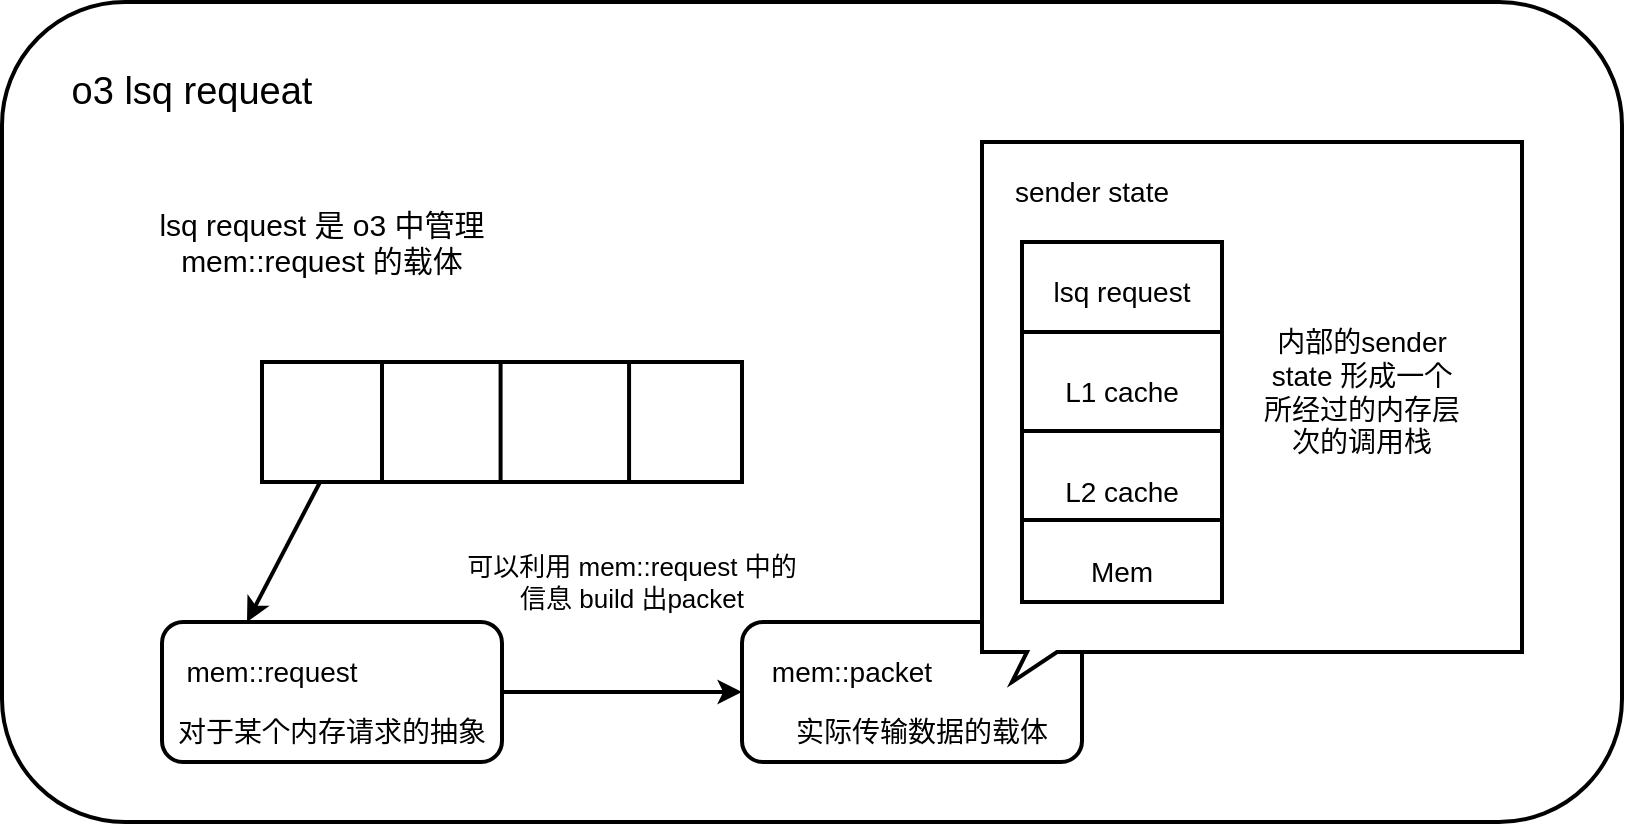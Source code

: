 <mxfile version="24.5.3" type="device">
  <diagram name="第 1 页" id="khvy1ojD1X1joJmQcRXa">
    <mxGraphModel dx="1231" dy="760" grid="0" gridSize="10" guides="1" tooltips="1" connect="1" arrows="1" fold="1" page="1" pageScale="1" pageWidth="4000" pageHeight="3000" math="0" shadow="0">
      <root>
        <mxCell id="0" />
        <mxCell id="1" parent="0" />
        <mxCell id="1zi9ZVxPvkUWhqsQ7bib-1" value="" style="rounded=1;whiteSpace=wrap;html=1;strokeWidth=2;" vertex="1" parent="1">
          <mxGeometry x="230" y="60" width="810" height="410" as="geometry" />
        </mxCell>
        <mxCell id="1zi9ZVxPvkUWhqsQ7bib-2" value="&lt;font style=&quot;font-size: 19px;&quot;&gt;o3 lsq requeat&lt;/font&gt;" style="text;html=1;align=center;verticalAlign=middle;whiteSpace=wrap;rounded=0;" vertex="1" parent="1">
          <mxGeometry x="260" y="90" width="130" height="30" as="geometry" />
        </mxCell>
        <mxCell id="1zi9ZVxPvkUWhqsQ7bib-3" value="" style="rounded=1;whiteSpace=wrap;html=1;strokeWidth=2;fontSize=14;" vertex="1" parent="1">
          <mxGeometry x="310" y="370" width="170" height="70" as="geometry" />
        </mxCell>
        <mxCell id="1zi9ZVxPvkUWhqsQ7bib-4" value="mem::request" style="text;html=1;align=center;verticalAlign=middle;whiteSpace=wrap;rounded=0;strokeWidth=2;fontSize=14;" vertex="1" parent="1">
          <mxGeometry x="320" y="380" width="90" height="30" as="geometry" />
        </mxCell>
        <mxCell id="1zi9ZVxPvkUWhqsQ7bib-5" value="对于某个内存请求的抽象" style="text;html=1;align=center;verticalAlign=middle;whiteSpace=wrap;rounded=0;strokeWidth=2;fontSize=14;" vertex="1" parent="1">
          <mxGeometry x="310" y="410" width="170" height="30" as="geometry" />
        </mxCell>
        <mxCell id="1zi9ZVxPvkUWhqsQ7bib-6" value="" style="endArrow=classic;html=1;rounded=0;exitX=1;exitY=0.5;exitDx=0;exitDy=0;strokeWidth=2;fontSize=14;" edge="1" parent="1" source="1zi9ZVxPvkUWhqsQ7bib-3">
          <mxGeometry width="50" height="50" relative="1" as="geometry">
            <mxPoint x="590" y="440" as="sourcePoint" />
            <mxPoint x="600" y="405" as="targetPoint" />
          </mxGeometry>
        </mxCell>
        <mxCell id="1zi9ZVxPvkUWhqsQ7bib-7" value="" style="rounded=1;whiteSpace=wrap;html=1;strokeWidth=2;fontSize=14;" vertex="1" parent="1">
          <mxGeometry x="600" y="370" width="170" height="70" as="geometry" />
        </mxCell>
        <mxCell id="1zi9ZVxPvkUWhqsQ7bib-8" value="mem::packet" style="text;html=1;align=center;verticalAlign=middle;whiteSpace=wrap;rounded=0;strokeWidth=2;fontSize=14;" vertex="1" parent="1">
          <mxGeometry x="610" y="380" width="90" height="30" as="geometry" />
        </mxCell>
        <mxCell id="1zi9ZVxPvkUWhqsQ7bib-10" value="实际传输数据的载体" style="text;html=1;align=center;verticalAlign=middle;whiteSpace=wrap;rounded=0;strokeWidth=2;fontSize=14;" vertex="1" parent="1">
          <mxGeometry x="620" y="410" width="140" height="30" as="geometry" />
        </mxCell>
        <mxCell id="1zi9ZVxPvkUWhqsQ7bib-11" value="" style="whiteSpace=wrap;html=1;shape=mxgraph.basic.rectCallout;dx=30;dy=15;boundedLbl=1;strokeWidth=2;fontSize=14;" vertex="1" parent="1">
          <mxGeometry x="720" y="130" width="270" height="270" as="geometry" />
        </mxCell>
        <mxCell id="1zi9ZVxPvkUWhqsQ7bib-12" value="sender state" style="text;html=1;align=center;verticalAlign=middle;whiteSpace=wrap;rounded=0;strokeWidth=2;fontSize=14;" vertex="1" parent="1">
          <mxGeometry x="730" y="140" width="90" height="30" as="geometry" />
        </mxCell>
        <mxCell id="1zi9ZVxPvkUWhqsQ7bib-22" value="" style="group;strokeWidth=2;fontSize=14;" vertex="1" connectable="0" parent="1">
          <mxGeometry x="740" y="180" width="100" height="180" as="geometry" />
        </mxCell>
        <mxCell id="1zi9ZVxPvkUWhqsQ7bib-13" value="" style="rounded=0;whiteSpace=wrap;html=1;strokeWidth=2;fontSize=14;" vertex="1" parent="1zi9ZVxPvkUWhqsQ7bib-22">
          <mxGeometry width="100" height="180" as="geometry" />
        </mxCell>
        <mxCell id="1zi9ZVxPvkUWhqsQ7bib-15" value="" style="endArrow=none;html=1;rounded=0;exitX=0;exitY=0.25;exitDx=0;exitDy=0;entryX=1;entryY=0.25;entryDx=0;entryDy=0;strokeWidth=2;fontSize=14;" edge="1" parent="1zi9ZVxPvkUWhqsQ7bib-22" source="1zi9ZVxPvkUWhqsQ7bib-13" target="1zi9ZVxPvkUWhqsQ7bib-13">
          <mxGeometry width="50" height="50" relative="1" as="geometry">
            <mxPoint x="-160" y="260" as="sourcePoint" />
            <mxPoint x="-110" y="210" as="targetPoint" />
          </mxGeometry>
        </mxCell>
        <mxCell id="1zi9ZVxPvkUWhqsQ7bib-16" value="" style="endArrow=none;html=1;rounded=0;exitX=0;exitY=0.25;exitDx=0;exitDy=0;entryX=1;entryY=0.25;entryDx=0;entryDy=0;strokeWidth=2;fontSize=14;" edge="1" parent="1zi9ZVxPvkUWhqsQ7bib-22">
          <mxGeometry width="50" height="50" relative="1" as="geometry">
            <mxPoint y="94.5" as="sourcePoint" />
            <mxPoint x="100" y="94.5" as="targetPoint" />
          </mxGeometry>
        </mxCell>
        <mxCell id="1zi9ZVxPvkUWhqsQ7bib-17" value="" style="endArrow=none;html=1;rounded=0;exitX=0;exitY=0.25;exitDx=0;exitDy=0;entryX=1;entryY=0.25;entryDx=0;entryDy=0;strokeWidth=2;fontSize=14;" edge="1" parent="1zi9ZVxPvkUWhqsQ7bib-22">
          <mxGeometry width="50" height="50" relative="1" as="geometry">
            <mxPoint y="139" as="sourcePoint" />
            <mxPoint x="100" y="139" as="targetPoint" />
          </mxGeometry>
        </mxCell>
        <mxCell id="1zi9ZVxPvkUWhqsQ7bib-18" value="lsq request" style="text;html=1;align=center;verticalAlign=middle;whiteSpace=wrap;rounded=0;strokeWidth=2;fontSize=14;" vertex="1" parent="1zi9ZVxPvkUWhqsQ7bib-22">
          <mxGeometry x="5" y="10" width="90" height="30" as="geometry" />
        </mxCell>
        <mxCell id="1zi9ZVxPvkUWhqsQ7bib-19" value="L1 cache" style="text;html=1;align=center;verticalAlign=middle;whiteSpace=wrap;rounded=0;strokeWidth=2;fontSize=14;" vertex="1" parent="1zi9ZVxPvkUWhqsQ7bib-22">
          <mxGeometry x="5" y="60" width="90" height="30" as="geometry" />
        </mxCell>
        <mxCell id="1zi9ZVxPvkUWhqsQ7bib-20" value="L2 cache" style="text;html=1;align=center;verticalAlign=middle;whiteSpace=wrap;rounded=0;strokeWidth=2;fontSize=14;" vertex="1" parent="1zi9ZVxPvkUWhqsQ7bib-22">
          <mxGeometry x="5" y="110" width="90" height="30" as="geometry" />
        </mxCell>
        <mxCell id="1zi9ZVxPvkUWhqsQ7bib-21" value="Mem" style="text;html=1;align=center;verticalAlign=middle;whiteSpace=wrap;rounded=0;strokeWidth=2;fontSize=14;" vertex="1" parent="1zi9ZVxPvkUWhqsQ7bib-22">
          <mxGeometry x="5" y="150" width="90" height="30" as="geometry" />
        </mxCell>
        <mxCell id="1zi9ZVxPvkUWhqsQ7bib-23" value="内部的sender state 形成一个所经过的内存层次的调用栈" style="text;html=1;align=center;verticalAlign=middle;whiteSpace=wrap;rounded=0;strokeWidth=2;fontSize=14;" vertex="1" parent="1">
          <mxGeometry x="860" y="220" width="100" height="70" as="geometry" />
        </mxCell>
        <mxCell id="1zi9ZVxPvkUWhqsQ7bib-28" value="" style="group" vertex="1" connectable="0" parent="1">
          <mxGeometry x="360" y="240" width="240" height="60" as="geometry" />
        </mxCell>
        <mxCell id="1zi9ZVxPvkUWhqsQ7bib-24" value="" style="rounded=0;whiteSpace=wrap;html=1;strokeWidth=2;" vertex="1" parent="1zi9ZVxPvkUWhqsQ7bib-28">
          <mxGeometry width="240" height="60" as="geometry" />
        </mxCell>
        <mxCell id="1zi9ZVxPvkUWhqsQ7bib-25" value="" style="endArrow=none;html=1;rounded=0;entryX=0.25;entryY=0;entryDx=0;entryDy=0;exitX=0.25;exitY=1;exitDx=0;exitDy=0;strokeWidth=2;" edge="1" parent="1zi9ZVxPvkUWhqsQ7bib-28" source="1zi9ZVxPvkUWhqsQ7bib-24" target="1zi9ZVxPvkUWhqsQ7bib-24">
          <mxGeometry width="50" height="50" relative="1" as="geometry">
            <mxPoint x="-14.118" y="220" as="sourcePoint" />
            <mxPoint x="56.471" y="153.333" as="targetPoint" />
          </mxGeometry>
        </mxCell>
        <mxCell id="1zi9ZVxPvkUWhqsQ7bib-26" value="" style="endArrow=none;html=1;rounded=0;entryX=0.25;entryY=0;entryDx=0;entryDy=0;exitX=0.25;exitY=1;exitDx=0;exitDy=0;strokeWidth=2;" edge="1" parent="1zi9ZVxPvkUWhqsQ7bib-28">
          <mxGeometry width="50" height="50" relative="1" as="geometry">
            <mxPoint x="119.294" y="60" as="sourcePoint" />
            <mxPoint x="119.294" as="targetPoint" />
          </mxGeometry>
        </mxCell>
        <mxCell id="1zi9ZVxPvkUWhqsQ7bib-27" value="" style="endArrow=none;html=1;rounded=0;entryX=0.25;entryY=0;entryDx=0;entryDy=0;exitX=0.25;exitY=1;exitDx=0;exitDy=0;strokeWidth=2;" edge="1" parent="1zi9ZVxPvkUWhqsQ7bib-28">
          <mxGeometry width="50" height="50" relative="1" as="geometry">
            <mxPoint x="183.529" y="60" as="sourcePoint" />
            <mxPoint x="183.529" as="targetPoint" />
          </mxGeometry>
        </mxCell>
        <mxCell id="1zi9ZVxPvkUWhqsQ7bib-29" value="" style="endArrow=classic;html=1;rounded=0;exitX=0.121;exitY=1;exitDx=0;exitDy=0;exitPerimeter=0;entryX=0.25;entryY=0;entryDx=0;entryDy=0;strokeWidth=2;" edge="1" parent="1" source="1zi9ZVxPvkUWhqsQ7bib-24" target="1zi9ZVxPvkUWhqsQ7bib-3">
          <mxGeometry width="50" height="50" relative="1" as="geometry">
            <mxPoint x="1260" y="410" as="sourcePoint" />
            <mxPoint x="1310" y="360" as="targetPoint" />
          </mxGeometry>
        </mxCell>
        <mxCell id="1zi9ZVxPvkUWhqsQ7bib-30" value="lsq request 是 o3 中管理 mem::request 的载体" style="text;html=1;align=center;verticalAlign=middle;whiteSpace=wrap;rounded=0;fontSize=15;" vertex="1" parent="1">
          <mxGeometry x="290" y="140" width="200" height="80" as="geometry" />
        </mxCell>
        <mxCell id="1zi9ZVxPvkUWhqsQ7bib-31" value="可以利用 mem::request 中的信息 build 出packet" style="text;html=1;align=center;verticalAlign=middle;whiteSpace=wrap;rounded=0;fontSize=13;" vertex="1" parent="1">
          <mxGeometry x="460" y="320" width="170" height="60" as="geometry" />
        </mxCell>
      </root>
    </mxGraphModel>
  </diagram>
</mxfile>
